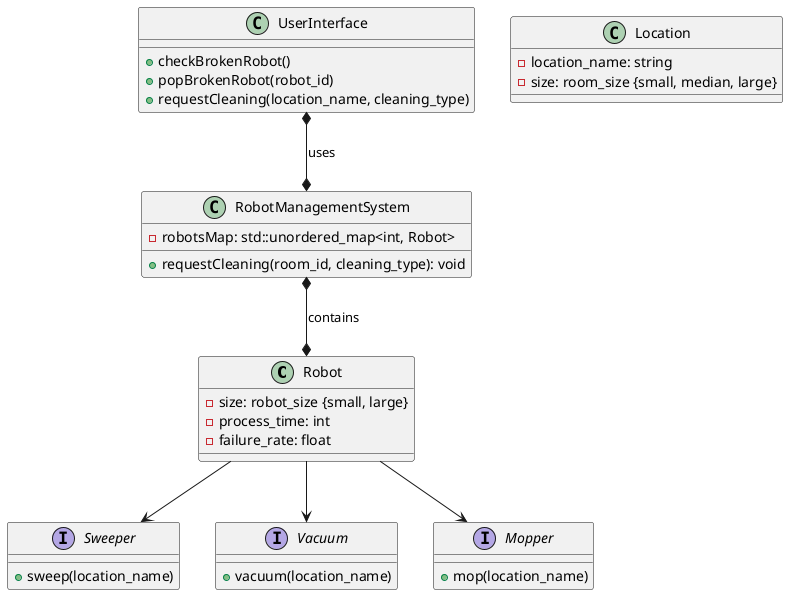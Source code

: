 @startuml

class Robot {
    - size: robot_size {small, large}
    - process_time: int
    - failure_rate: float
}

interface Sweeper {
    + sweep(location_name)
}

interface Vacuum {
    + vacuum(location_name)
}

interface Mopper {
    + mop(location_name)
}

class Location {
    - location_name: string
    - size: room_size {small, median, large}
}

class UserInterface {
  + checkBrokenRobot()
  + popBrokenRobot(robot_id)
  + requestCleaning(location_name, cleaning_type)
}

class RobotManagementSystem {
  - robotsMap: std::unordered_map<int, Robot>
  + requestCleaning(room_id, cleaning_type): void
}



Robot --> Sweeper
Robot --> Vacuum
Robot --> Mopper

UserInterface *--* RobotManagementSystem: uses
RobotManagementSystem *--* Robot : contains
@enduml